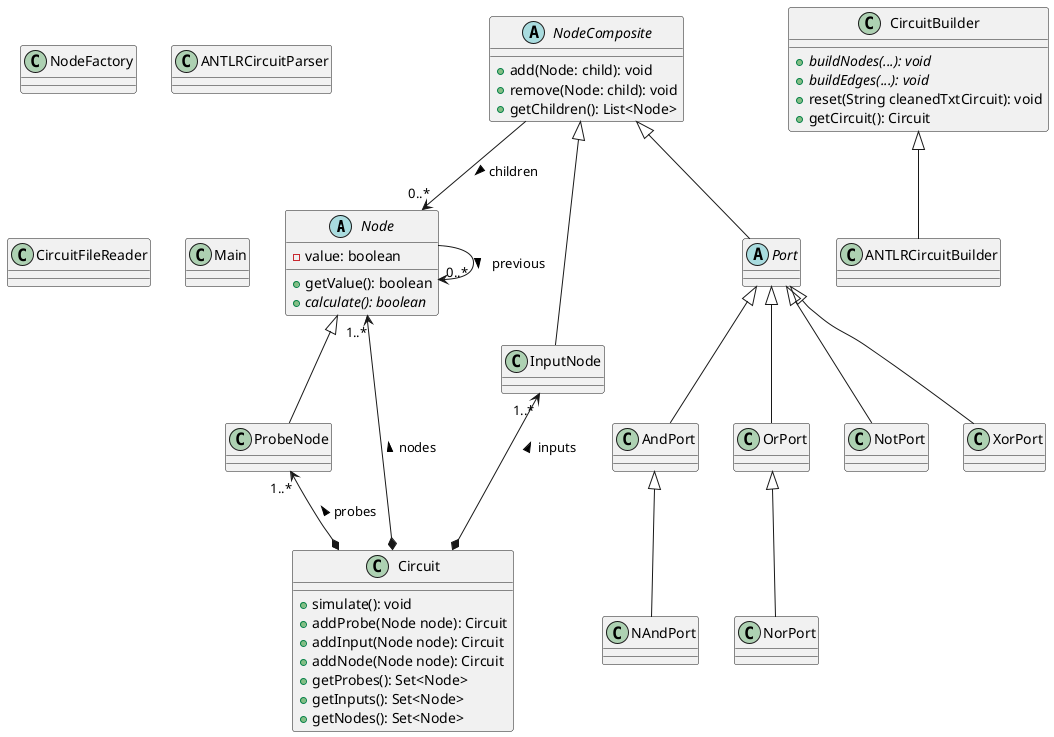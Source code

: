 @startuml

' Nodes
abstract class Node {
    -value: boolean
    +getValue(): boolean
    +{abstract} calculate(): boolean
}
Node --> "0..*" Node : previous >

abstract class NodeComposite {
    +add(Node: child): void
    +remove(Node: child): void
    +getChildren(): List<Node>
}
NodeComposite --> "0..*" Node : children >

' Inputs
class InputNode {
}
NodeComposite <|-- InputNode

class ProbeNode {
}
Node <|-- ProbeNode

' Ports
abstract class Port {
}
NodeComposite <|-- Port

class AndPort {
}
Port <|-- AndPort

class NAndPort {
}
AndPort <|-- NAndPort

class OrPort {
}
Port <|-- OrPort

class NorPort {
}
OrPort <|-- NorPort

class NotPort {
}
Port <|-- NotPort

class XorPort {
}
Port <|-- XorPort

' Circuit
class Circuit {
    +simulate(): void
    +addProbe(Node node): Circuit
    +addInput(Node node): Circuit
    +addNode(Node node): Circuit
    +getProbes(): Set<Node>
    +getInputs(): Set<Node>
    +getNodes(): Set<Node>
}
InputNode "1..*" <--* Circuit : inputs <
ProbeNode "1..*" <--* Circuit : probes <
Node "1..*" <--* Circuit : nodes <

' CircuitBuilder
class CircuitBuilder {
    +{abstract} buildNodes(...): void
    +{abstract} buildEdges(...): void
    +reset(String cleanedTxtCircuit): void
    +getCircuit(): Circuit
}

class ANTLRCircuitBuilder {
}
CircuitBuilder <|-- ANTLRCircuitBuilder

' NodeFactory
class NodeFactory {
}

' CircuitParser
class ANTLRCircuitParser {
}

' CircuitFileReader
class CircuitFileReader {
}

' Main
class Main {

}

@enduml
